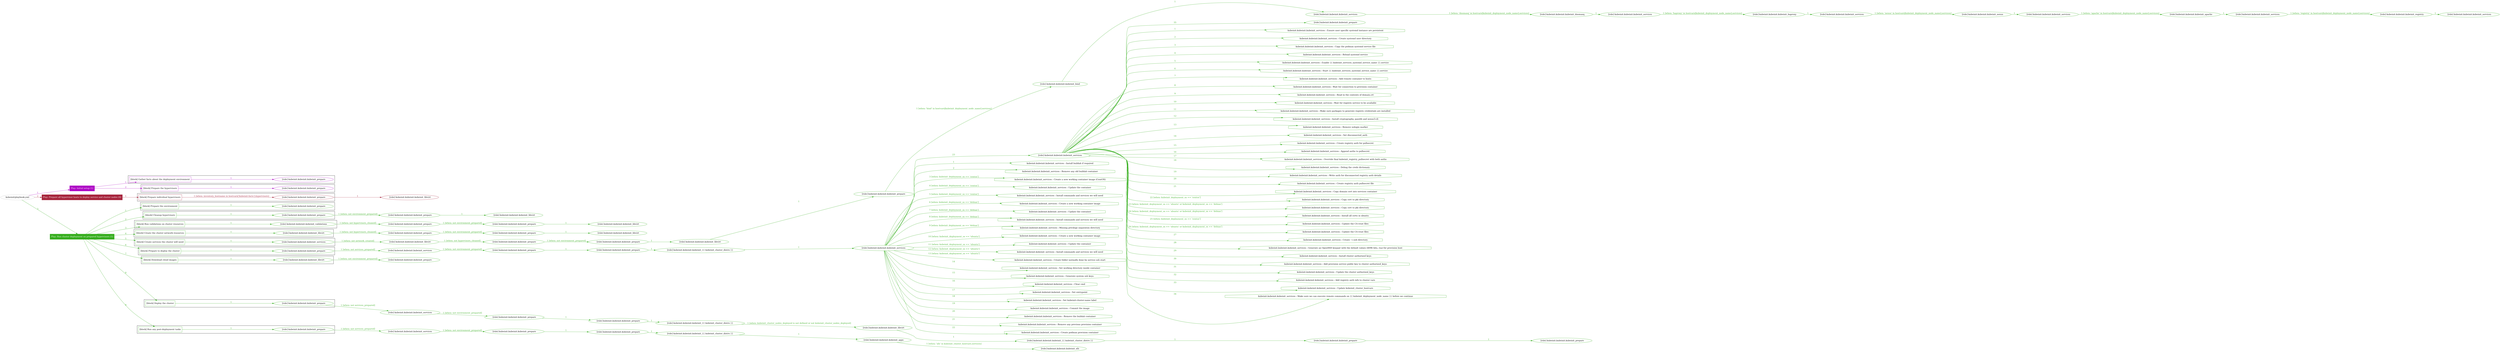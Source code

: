 digraph {
	graph [concentrate=true ordering=in rankdir=LR ratio=fill]
	edge [esep=5 sep=10]
	"kubeinit/playbook.yml" [id=root_node style=dotted]
	play_d87befaf [label="Play: Initial setup (1)" color="#ae07c5" fontcolor="#ffffff" id=play_d87befaf shape=box style=filled tooltip=localhost]
	"kubeinit/playbook.yml" -> play_d87befaf [label="1 " color="#ae07c5" fontcolor="#ae07c5" id=edge_2ad572b4 labeltooltip="1 " tooltip="1 "]
	subgraph "kubeinit.kubeinit.kubeinit_prepare" {
		role_903d5d5d [label="[role] kubeinit.kubeinit.kubeinit_prepare" color="#ae07c5" id=role_903d5d5d tooltip="kubeinit.kubeinit.kubeinit_prepare"]
	}
	subgraph "kubeinit.kubeinit.kubeinit_prepare" {
		role_eb3db3c2 [label="[role] kubeinit.kubeinit.kubeinit_prepare" color="#ae07c5" id=role_eb3db3c2 tooltip="kubeinit.kubeinit.kubeinit_prepare"]
	}
	subgraph "Play: Initial setup (1)" {
		play_d87befaf -> block_a554dac4 [label=1 color="#ae07c5" fontcolor="#ae07c5" id=edge_7dd3edc3 labeltooltip=1 tooltip=1]
		subgraph cluster_block_a554dac4 {
			block_a554dac4 [label="[block] Gather facts about the deployment environment" color="#ae07c5" id=block_a554dac4 labeltooltip="Gather facts about the deployment environment" shape=box tooltip="Gather facts about the deployment environment"]
			block_a554dac4 -> role_903d5d5d [label="1 " color="#ae07c5" fontcolor="#ae07c5" id=edge_d4dbf268 labeltooltip="1 " tooltip="1 "]
		}
		play_d87befaf -> block_2dc3c0b7 [label=2 color="#ae07c5" fontcolor="#ae07c5" id=edge_b45690c7 labeltooltip=2 tooltip=2]
		subgraph cluster_block_2dc3c0b7 {
			block_2dc3c0b7 [label="[block] Prepare the hypervisors" color="#ae07c5" id=block_2dc3c0b7 labeltooltip="Prepare the hypervisors" shape=box tooltip="Prepare the hypervisors"]
			block_2dc3c0b7 -> role_eb3db3c2 [label="1 " color="#ae07c5" fontcolor="#ae07c5" id=edge_76a80a66 labeltooltip="1 " tooltip="1 "]
		}
	}
	play_fe7a3abc [label="Play: Prepare all hypervisor hosts to deploy service and cluster nodes (0)" color="#a7253d" fontcolor="#ffffff" id=play_fe7a3abc shape=box style=filled tooltip="Play: Prepare all hypervisor hosts to deploy service and cluster nodes (0)"]
	"kubeinit/playbook.yml" -> play_fe7a3abc [label="2 " color="#a7253d" fontcolor="#a7253d" id=edge_60b6cd2a labeltooltip="2 " tooltip="2 "]
	subgraph "kubeinit.kubeinit.kubeinit_libvirt" {
		role_4f3b63b6 [label="[role] kubeinit.kubeinit.kubeinit_libvirt" color="#a7253d" id=role_4f3b63b6 tooltip="kubeinit.kubeinit.kubeinit_libvirt"]
	}
	subgraph "kubeinit.kubeinit.kubeinit_prepare" {
		role_0c66527c [label="[role] kubeinit.kubeinit.kubeinit_prepare" color="#a7253d" id=role_0c66527c tooltip="kubeinit.kubeinit.kubeinit_prepare"]
		role_0c66527c -> role_4f3b63b6 [label="1 " color="#a7253d" fontcolor="#a7253d" id=edge_2c7074b2 labeltooltip="1 " tooltip="1 "]
	}
	subgraph "Play: Prepare all hypervisor hosts to deploy service and cluster nodes (0)" {
		play_fe7a3abc -> block_9b5cd225 [label=1 color="#a7253d" fontcolor="#a7253d" id=edge_902f9982 labeltooltip=1 tooltip=1]
		subgraph cluster_block_9b5cd225 {
			block_9b5cd225 [label="[block] Prepare individual hypervisors" color="#a7253d" id=block_9b5cd225 labeltooltip="Prepare individual hypervisors" shape=box tooltip="Prepare individual hypervisors"]
			block_9b5cd225 -> role_0c66527c [label="1 [when: inventory_hostname in hostvars['kubeinit-facts'].hypervisors]" color="#a7253d" fontcolor="#a7253d" id=edge_d5cc8378 labeltooltip="1 [when: inventory_hostname in hostvars['kubeinit-facts'].hypervisors]" tooltip="1 [when: inventory_hostname in hostvars['kubeinit-facts'].hypervisors]"]
		}
	}
	play_c27ec700 [label="Play: Run cluster deployment on prepared hypervisors (1)" color="#36ae1e" fontcolor="#ffffff" id=play_c27ec700 shape=box style=filled tooltip=localhost]
	"kubeinit/playbook.yml" -> play_c27ec700 [label="3 " color="#36ae1e" fontcolor="#36ae1e" id=edge_46033115 labeltooltip="3 " tooltip="3 "]
	subgraph "kubeinit.kubeinit.kubeinit_prepare" {
		role_83ff94f0 [label="[role] kubeinit.kubeinit.kubeinit_prepare" color="#36ae1e" id=role_83ff94f0 tooltip="kubeinit.kubeinit.kubeinit_prepare"]
	}
	subgraph "kubeinit.kubeinit.kubeinit_libvirt" {
		role_f0d56356 [label="[role] kubeinit.kubeinit.kubeinit_libvirt" color="#36ae1e" id=role_f0d56356 tooltip="kubeinit.kubeinit.kubeinit_libvirt"]
	}
	subgraph "kubeinit.kubeinit.kubeinit_prepare" {
		role_849713f8 [label="[role] kubeinit.kubeinit.kubeinit_prepare" color="#36ae1e" id=role_849713f8 tooltip="kubeinit.kubeinit.kubeinit_prepare"]
		role_849713f8 -> role_f0d56356 [label="1 " color="#36ae1e" fontcolor="#36ae1e" id=edge_bc5512e0 labeltooltip="1 " tooltip="1 "]
	}
	subgraph "kubeinit.kubeinit.kubeinit_prepare" {
		role_305e1f54 [label="[role] kubeinit.kubeinit.kubeinit_prepare" color="#36ae1e" id=role_305e1f54 tooltip="kubeinit.kubeinit.kubeinit_prepare"]
		role_305e1f54 -> role_849713f8 [label="1 [when: not environment_prepared]" color="#36ae1e" fontcolor="#36ae1e" id=edge_438536d9 labeltooltip="1 [when: not environment_prepared]" tooltip="1 [when: not environment_prepared]"]
	}
	subgraph "kubeinit.kubeinit.kubeinit_libvirt" {
		role_a9a1f24d [label="[role] kubeinit.kubeinit.kubeinit_libvirt" color="#36ae1e" id=role_a9a1f24d tooltip="kubeinit.kubeinit.kubeinit_libvirt"]
	}
	subgraph "kubeinit.kubeinit.kubeinit_prepare" {
		role_924ec3f4 [label="[role] kubeinit.kubeinit.kubeinit_prepare" color="#36ae1e" id=role_924ec3f4 tooltip="kubeinit.kubeinit.kubeinit_prepare"]
		role_924ec3f4 -> role_a9a1f24d [label="1 " color="#36ae1e" fontcolor="#36ae1e" id=edge_877e5a49 labeltooltip="1 " tooltip="1 "]
	}
	subgraph "kubeinit.kubeinit.kubeinit_prepare" {
		role_93efbf20 [label="[role] kubeinit.kubeinit.kubeinit_prepare" color="#36ae1e" id=role_93efbf20 tooltip="kubeinit.kubeinit.kubeinit_prepare"]
		role_93efbf20 -> role_924ec3f4 [label="1 [when: not environment_prepared]" color="#36ae1e" fontcolor="#36ae1e" id=edge_c886533b labeltooltip="1 [when: not environment_prepared]" tooltip="1 [when: not environment_prepared]"]
	}
	subgraph "kubeinit.kubeinit.kubeinit_validations" {
		role_c7b21fa3 [label="[role] kubeinit.kubeinit.kubeinit_validations" color="#36ae1e" id=role_c7b21fa3 tooltip="kubeinit.kubeinit.kubeinit_validations"]
		role_c7b21fa3 -> role_93efbf20 [label="1 [when: not hypervisors_cleaned]" color="#36ae1e" fontcolor="#36ae1e" id=edge_7109549e labeltooltip="1 [when: not hypervisors_cleaned]" tooltip="1 [when: not hypervisors_cleaned]"]
	}
	subgraph "kubeinit.kubeinit.kubeinit_libvirt" {
		role_5f0a6a68 [label="[role] kubeinit.kubeinit.kubeinit_libvirt" color="#36ae1e" id=role_5f0a6a68 tooltip="kubeinit.kubeinit.kubeinit_libvirt"]
	}
	subgraph "kubeinit.kubeinit.kubeinit_prepare" {
		role_5c9eaf9e [label="[role] kubeinit.kubeinit.kubeinit_prepare" color="#36ae1e" id=role_5c9eaf9e tooltip="kubeinit.kubeinit.kubeinit_prepare"]
		role_5c9eaf9e -> role_5f0a6a68 [label="1 " color="#36ae1e" fontcolor="#36ae1e" id=edge_f83bff41 labeltooltip="1 " tooltip="1 "]
	}
	subgraph "kubeinit.kubeinit.kubeinit_prepare" {
		role_208fec4e [label="[role] kubeinit.kubeinit.kubeinit_prepare" color="#36ae1e" id=role_208fec4e tooltip="kubeinit.kubeinit.kubeinit_prepare"]
		role_208fec4e -> role_5c9eaf9e [label="1 [when: not environment_prepared]" color="#36ae1e" fontcolor="#36ae1e" id=edge_612e931e labeltooltip="1 [when: not environment_prepared]" tooltip="1 [when: not environment_prepared]"]
	}
	subgraph "kubeinit.kubeinit.kubeinit_libvirt" {
		role_e8576286 [label="[role] kubeinit.kubeinit.kubeinit_libvirt" color="#36ae1e" id=role_e8576286 tooltip="kubeinit.kubeinit.kubeinit_libvirt"]
		role_e8576286 -> role_208fec4e [label="1 [when: not hypervisors_cleaned]" color="#36ae1e" fontcolor="#36ae1e" id=edge_f22decd7 labeltooltip="1 [when: not hypervisors_cleaned]" tooltip="1 [when: not hypervisors_cleaned]"]
	}
	subgraph "kubeinit.kubeinit.kubeinit_services" {
		role_e6d94cfd [label="[role] kubeinit.kubeinit.kubeinit_services" color="#36ae1e" id=role_e6d94cfd tooltip="kubeinit.kubeinit.kubeinit_services"]
	}
	subgraph "kubeinit.kubeinit.kubeinit_registry" {
		role_ce895fb6 [label="[role] kubeinit.kubeinit.kubeinit_registry" color="#36ae1e" id=role_ce895fb6 tooltip="kubeinit.kubeinit.kubeinit_registry"]
		role_ce895fb6 -> role_e6d94cfd [label="1 " color="#36ae1e" fontcolor="#36ae1e" id=edge_01621fc0 labeltooltip="1 " tooltip="1 "]
	}
	subgraph "kubeinit.kubeinit.kubeinit_services" {
		role_cd10d4b7 [label="[role] kubeinit.kubeinit.kubeinit_services" color="#36ae1e" id=role_cd10d4b7 tooltip="kubeinit.kubeinit.kubeinit_services"]
		role_cd10d4b7 -> role_ce895fb6 [label="1 [when: 'registry' in hostvars[kubeinit_deployment_node_name].services]" color="#36ae1e" fontcolor="#36ae1e" id=edge_08342b68 labeltooltip="1 [when: 'registry' in hostvars[kubeinit_deployment_node_name].services]" tooltip="1 [when: 'registry' in hostvars[kubeinit_deployment_node_name].services]"]
	}
	subgraph "kubeinit.kubeinit.kubeinit_apache" {
		role_a5c8c653 [label="[role] kubeinit.kubeinit.kubeinit_apache" color="#36ae1e" id=role_a5c8c653 tooltip="kubeinit.kubeinit.kubeinit_apache"]
		role_a5c8c653 -> role_cd10d4b7 [label="1 " color="#36ae1e" fontcolor="#36ae1e" id=edge_2f0b1ad5 labeltooltip="1 " tooltip="1 "]
	}
	subgraph "kubeinit.kubeinit.kubeinit_services" {
		role_f26d48a9 [label="[role] kubeinit.kubeinit.kubeinit_services" color="#36ae1e" id=role_f26d48a9 tooltip="kubeinit.kubeinit.kubeinit_services"]
		role_f26d48a9 -> role_a5c8c653 [label="1 [when: 'apache' in hostvars[kubeinit_deployment_node_name].services]" color="#36ae1e" fontcolor="#36ae1e" id=edge_9ea9f001 labeltooltip="1 [when: 'apache' in hostvars[kubeinit_deployment_node_name].services]" tooltip="1 [when: 'apache' in hostvars[kubeinit_deployment_node_name].services]"]
	}
	subgraph "kubeinit.kubeinit.kubeinit_nexus" {
		role_7bcb74bf [label="[role] kubeinit.kubeinit.kubeinit_nexus" color="#36ae1e" id=role_7bcb74bf tooltip="kubeinit.kubeinit.kubeinit_nexus"]
		role_7bcb74bf -> role_f26d48a9 [label="1 " color="#36ae1e" fontcolor="#36ae1e" id=edge_7b8d5a1b labeltooltip="1 " tooltip="1 "]
	}
	subgraph "kubeinit.kubeinit.kubeinit_services" {
		role_7a9c7a25 [label="[role] kubeinit.kubeinit.kubeinit_services" color="#36ae1e" id=role_7a9c7a25 tooltip="kubeinit.kubeinit.kubeinit_services"]
		role_7a9c7a25 -> role_7bcb74bf [label="1 [when: 'nexus' in hostvars[kubeinit_deployment_node_name].services]" color="#36ae1e" fontcolor="#36ae1e" id=edge_d8426ecc labeltooltip="1 [when: 'nexus' in hostvars[kubeinit_deployment_node_name].services]" tooltip="1 [when: 'nexus' in hostvars[kubeinit_deployment_node_name].services]"]
	}
	subgraph "kubeinit.kubeinit.kubeinit_haproxy" {
		role_3886f44c [label="[role] kubeinit.kubeinit.kubeinit_haproxy" color="#36ae1e" id=role_3886f44c tooltip="kubeinit.kubeinit.kubeinit_haproxy"]
		role_3886f44c -> role_7a9c7a25 [label="1 " color="#36ae1e" fontcolor="#36ae1e" id=edge_bf117cf0 labeltooltip="1 " tooltip="1 "]
	}
	subgraph "kubeinit.kubeinit.kubeinit_services" {
		role_50941acd [label="[role] kubeinit.kubeinit.kubeinit_services" color="#36ae1e" id=role_50941acd tooltip="kubeinit.kubeinit.kubeinit_services"]
		role_50941acd -> role_3886f44c [label="1 [when: 'haproxy' in hostvars[kubeinit_deployment_node_name].services]" color="#36ae1e" fontcolor="#36ae1e" id=edge_68763a7c labeltooltip="1 [when: 'haproxy' in hostvars[kubeinit_deployment_node_name].services]" tooltip="1 [when: 'haproxy' in hostvars[kubeinit_deployment_node_name].services]"]
	}
	subgraph "kubeinit.kubeinit.kubeinit_dnsmasq" {
		role_a67f2ef0 [label="[role] kubeinit.kubeinit.kubeinit_dnsmasq" color="#36ae1e" id=role_a67f2ef0 tooltip="kubeinit.kubeinit.kubeinit_dnsmasq"]
		role_a67f2ef0 -> role_50941acd [label="1 " color="#36ae1e" fontcolor="#36ae1e" id=edge_762d23e2 labeltooltip="1 " tooltip="1 "]
	}
	subgraph "kubeinit.kubeinit.kubeinit_services" {
		role_a5bc66ff [label="[role] kubeinit.kubeinit.kubeinit_services" color="#36ae1e" id=role_a5bc66ff tooltip="kubeinit.kubeinit.kubeinit_services"]
		role_a5bc66ff -> role_a67f2ef0 [label="1 [when: 'dnsmasq' in hostvars[kubeinit_deployment_node_name].services]" color="#36ae1e" fontcolor="#36ae1e" id=edge_9309e2aa labeltooltip="1 [when: 'dnsmasq' in hostvars[kubeinit_deployment_node_name].services]" tooltip="1 [when: 'dnsmasq' in hostvars[kubeinit_deployment_node_name].services]"]
	}
	subgraph "kubeinit.kubeinit.kubeinit_bind" {
		role_32852f94 [label="[role] kubeinit.kubeinit.kubeinit_bind" color="#36ae1e" id=role_32852f94 tooltip="kubeinit.kubeinit.kubeinit_bind"]
		role_32852f94 -> role_a5bc66ff [label="1 " color="#36ae1e" fontcolor="#36ae1e" id=edge_e235938b labeltooltip="1 " tooltip="1 "]
	}
	subgraph "kubeinit.kubeinit.kubeinit_prepare" {
		role_127b643d [label="[role] kubeinit.kubeinit.kubeinit_prepare" color="#36ae1e" id=role_127b643d tooltip="kubeinit.kubeinit.kubeinit_prepare"]
		role_127b643d -> role_32852f94 [label="1 [when: 'bind' in hostvars[kubeinit_deployment_node_name].services]" color="#36ae1e" fontcolor="#36ae1e" id=edge_6bd3b0b0 labeltooltip="1 [when: 'bind' in hostvars[kubeinit_deployment_node_name].services]" tooltip="1 [when: 'bind' in hostvars[kubeinit_deployment_node_name].services]"]
	}
	subgraph "kubeinit.kubeinit.kubeinit_libvirt" {
		role_9316dd7f [label="[role] kubeinit.kubeinit.kubeinit_libvirt" color="#36ae1e" id=role_9316dd7f tooltip="kubeinit.kubeinit.kubeinit_libvirt"]
		role_9316dd7f -> role_127b643d [label="1 " color="#36ae1e" fontcolor="#36ae1e" id=edge_32ca9de1 labeltooltip="1 " tooltip="1 "]
	}
	subgraph "kubeinit.kubeinit.kubeinit_prepare" {
		role_29c2f899 [label="[role] kubeinit.kubeinit.kubeinit_prepare" color="#36ae1e" id=role_29c2f899 tooltip="kubeinit.kubeinit.kubeinit_prepare"]
		role_29c2f899 -> role_9316dd7f [label="1 " color="#36ae1e" fontcolor="#36ae1e" id=edge_6633878d labeltooltip="1 " tooltip="1 "]
	}
	subgraph "kubeinit.kubeinit.kubeinit_prepare" {
		role_f14c5f8b [label="[role] kubeinit.kubeinit.kubeinit_prepare" color="#36ae1e" id=role_f14c5f8b tooltip="kubeinit.kubeinit.kubeinit_prepare"]
		role_f14c5f8b -> role_29c2f899 [label="1 [when: not environment_prepared]" color="#36ae1e" fontcolor="#36ae1e" id=edge_4e80d31e labeltooltip="1 [when: not environment_prepared]" tooltip="1 [when: not environment_prepared]"]
	}
	subgraph "kubeinit.kubeinit.kubeinit_libvirt" {
		role_1c78f566 [label="[role] kubeinit.kubeinit.kubeinit_libvirt" color="#36ae1e" id=role_1c78f566 tooltip="kubeinit.kubeinit.kubeinit_libvirt"]
		role_1c78f566 -> role_f14c5f8b [label="1 [when: not hypervisors_cleaned]" color="#36ae1e" fontcolor="#36ae1e" id=edge_2d918882 labeltooltip="1 [when: not hypervisors_cleaned]" tooltip="1 [when: not hypervisors_cleaned]"]
	}
	subgraph "kubeinit.kubeinit.kubeinit_services" {
		role_289deab7 [label="[role] kubeinit.kubeinit.kubeinit_services" color="#36ae1e" id=role_289deab7 tooltip="kubeinit.kubeinit.kubeinit_services"]
		role_289deab7 -> role_1c78f566 [label="1 [when: not network_created]" color="#36ae1e" fontcolor="#36ae1e" id=edge_097032fb labeltooltip="1 [when: not network_created]" tooltip="1 [when: not network_created]"]
	}
	subgraph "kubeinit.kubeinit.kubeinit_prepare" {
		role_954d304e [label="[role] kubeinit.kubeinit.kubeinit_prepare" color="#36ae1e" id=role_954d304e tooltip="kubeinit.kubeinit.kubeinit_prepare"]
	}
	subgraph "kubeinit.kubeinit.kubeinit_services" {
		role_66c471c3 [label="[role] kubeinit.kubeinit.kubeinit_services" color="#36ae1e" id=role_66c471c3 tooltip="kubeinit.kubeinit.kubeinit_services"]
		task_2f4ac967 [label="kubeinit.kubeinit.kubeinit_services : Ensure user specific systemd instance are persistent" color="#36ae1e" id=task_2f4ac967 shape=octagon tooltip="kubeinit.kubeinit.kubeinit_services : Ensure user specific systemd instance are persistent"]
		role_66c471c3 -> task_2f4ac967 [label="1 " color="#36ae1e" fontcolor="#36ae1e" id=edge_6bbde3bb labeltooltip="1 " tooltip="1 "]
		task_cfbf5e51 [label="kubeinit.kubeinit.kubeinit_services : Create systemd user directory" color="#36ae1e" id=task_cfbf5e51 shape=octagon tooltip="kubeinit.kubeinit.kubeinit_services : Create systemd user directory"]
		role_66c471c3 -> task_cfbf5e51 [label="2 " color="#36ae1e" fontcolor="#36ae1e" id=edge_338573ed labeltooltip="2 " tooltip="2 "]
		task_79a42995 [label="kubeinit.kubeinit.kubeinit_services : Copy the podman systemd service file" color="#36ae1e" id=task_79a42995 shape=octagon tooltip="kubeinit.kubeinit.kubeinit_services : Copy the podman systemd service file"]
		role_66c471c3 -> task_79a42995 [label="3 " color="#36ae1e" fontcolor="#36ae1e" id=edge_93a1c390 labeltooltip="3 " tooltip="3 "]
		task_921014a0 [label="kubeinit.kubeinit.kubeinit_services : Reload systemd service" color="#36ae1e" id=task_921014a0 shape=octagon tooltip="kubeinit.kubeinit.kubeinit_services : Reload systemd service"]
		role_66c471c3 -> task_921014a0 [label="4 " color="#36ae1e" fontcolor="#36ae1e" id=edge_db9fcf91 labeltooltip="4 " tooltip="4 "]
		task_4338b79f [label="kubeinit.kubeinit.kubeinit_services : Enable {{ kubeinit_services_systemd_service_name }}.service" color="#36ae1e" id=task_4338b79f shape=octagon tooltip="kubeinit.kubeinit.kubeinit_services : Enable {{ kubeinit_services_systemd_service_name }}.service"]
		role_66c471c3 -> task_4338b79f [label="5 " color="#36ae1e" fontcolor="#36ae1e" id=edge_db990552 labeltooltip="5 " tooltip="5 "]
		task_c9d9afde [label="kubeinit.kubeinit.kubeinit_services : Start {{ kubeinit_services_systemd_service_name }}.service" color="#36ae1e" id=task_c9d9afde shape=octagon tooltip="kubeinit.kubeinit.kubeinit_services : Start {{ kubeinit_services_systemd_service_name }}.service"]
		role_66c471c3 -> task_c9d9afde [label="6 " color="#36ae1e" fontcolor="#36ae1e" id=edge_50015cb0 labeltooltip="6 " tooltip="6 "]
		task_0657cd8c [label="kubeinit.kubeinit.kubeinit_services : Add remote container to hosts" color="#36ae1e" id=task_0657cd8c shape=octagon tooltip="kubeinit.kubeinit.kubeinit_services : Add remote container to hosts"]
		role_66c471c3 -> task_0657cd8c [label="7 " color="#36ae1e" fontcolor="#36ae1e" id=edge_f8ecbc8b labeltooltip="7 " tooltip="7 "]
		task_8bfd0955 [label="kubeinit.kubeinit.kubeinit_services : Wait for connection to provision container" color="#36ae1e" id=task_8bfd0955 shape=octagon tooltip="kubeinit.kubeinit.kubeinit_services : Wait for connection to provision container"]
		role_66c471c3 -> task_8bfd0955 [label="8 " color="#36ae1e" fontcolor="#36ae1e" id=edge_d96ea575 labeltooltip="8 " tooltip="8 "]
		task_5817fec5 [label="kubeinit.kubeinit.kubeinit_services : Read in the contents of domain.crt" color="#36ae1e" id=task_5817fec5 shape=octagon tooltip="kubeinit.kubeinit.kubeinit_services : Read in the contents of domain.crt"]
		role_66c471c3 -> task_5817fec5 [label="9 " color="#36ae1e" fontcolor="#36ae1e" id=edge_c441933c labeltooltip="9 " tooltip="9 "]
		task_7941d3b0 [label="kubeinit.kubeinit.kubeinit_services : Wait for registry service to be available" color="#36ae1e" id=task_7941d3b0 shape=octagon tooltip="kubeinit.kubeinit.kubeinit_services : Wait for registry service to be available"]
		role_66c471c3 -> task_7941d3b0 [label="10 " color="#36ae1e" fontcolor="#36ae1e" id=edge_067bab66 labeltooltip="10 " tooltip="10 "]
		task_805dcab2 [label="kubeinit.kubeinit.kubeinit_services : Make sure packages to generate registry credentials are installed" color="#36ae1e" id=task_805dcab2 shape=octagon tooltip="kubeinit.kubeinit.kubeinit_services : Make sure packages to generate registry credentials are installed"]
		role_66c471c3 -> task_805dcab2 [label="11 " color="#36ae1e" fontcolor="#36ae1e" id=edge_273d0536 labeltooltip="11 " tooltip="11 "]
		task_a78fecef [label="kubeinit.kubeinit.kubeinit_services : Install cryptography, passlib and nexus3-cli" color="#36ae1e" id=task_a78fecef shape=octagon tooltip="kubeinit.kubeinit.kubeinit_services : Install cryptography, passlib and nexus3-cli"]
		role_66c471c3 -> task_a78fecef [label="12 " color="#36ae1e" fontcolor="#36ae1e" id=edge_4b8102d9 labeltooltip="12 " tooltip="12 "]
		task_6949a7f7 [label="kubeinit.kubeinit.kubeinit_services : Remove nologin marker" color="#36ae1e" id=task_6949a7f7 shape=octagon tooltip="kubeinit.kubeinit.kubeinit_services : Remove nologin marker"]
		role_66c471c3 -> task_6949a7f7 [label="13 " color="#36ae1e" fontcolor="#36ae1e" id=edge_d57a9737 labeltooltip="13 " tooltip="13 "]
		task_b67bed62 [label="kubeinit.kubeinit.kubeinit_services : Set disconnected_auth" color="#36ae1e" id=task_b67bed62 shape=octagon tooltip="kubeinit.kubeinit.kubeinit_services : Set disconnected_auth"]
		role_66c471c3 -> task_b67bed62 [label="14 " color="#36ae1e" fontcolor="#36ae1e" id=edge_483ce7bd labeltooltip="14 " tooltip="14 "]
		task_5341143d [label="kubeinit.kubeinit.kubeinit_services : Create registry auth for pullsecret" color="#36ae1e" id=task_5341143d shape=octagon tooltip="kubeinit.kubeinit.kubeinit_services : Create registry auth for pullsecret"]
		role_66c471c3 -> task_5341143d [label="15 " color="#36ae1e" fontcolor="#36ae1e" id=edge_abbcc3eb labeltooltip="15 " tooltip="15 "]
		task_7868fd8f [label="kubeinit.kubeinit.kubeinit_services : Append auths to pullsecret" color="#36ae1e" id=task_7868fd8f shape=octagon tooltip="kubeinit.kubeinit.kubeinit_services : Append auths to pullsecret"]
		role_66c471c3 -> task_7868fd8f [label="16 " color="#36ae1e" fontcolor="#36ae1e" id=edge_0a26d3fa labeltooltip="16 " tooltip="16 "]
		task_7f151886 [label="kubeinit.kubeinit.kubeinit_services : Override final kubeinit_registry_pullsecret with both auths" color="#36ae1e" id=task_7f151886 shape=octagon tooltip="kubeinit.kubeinit.kubeinit_services : Override final kubeinit_registry_pullsecret with both auths"]
		role_66c471c3 -> task_7f151886 [label="17 " color="#36ae1e" fontcolor="#36ae1e" id=edge_490d92dc labeltooltip="17 " tooltip="17 "]
		task_d308fec7 [label="kubeinit.kubeinit.kubeinit_services : Debug the creds dictionary" color="#36ae1e" id=task_d308fec7 shape=octagon tooltip="kubeinit.kubeinit.kubeinit_services : Debug the creds dictionary"]
		role_66c471c3 -> task_d308fec7 [label="18 " color="#36ae1e" fontcolor="#36ae1e" id=edge_f03e3e8b labeltooltip="18 " tooltip="18 "]
		task_c8bdb222 [label="kubeinit.kubeinit.kubeinit_services : Write auth for disconnected registry auth details" color="#36ae1e" id=task_c8bdb222 shape=octagon tooltip="kubeinit.kubeinit.kubeinit_services : Write auth for disconnected registry auth details"]
		role_66c471c3 -> task_c8bdb222 [label="19 " color="#36ae1e" fontcolor="#36ae1e" id=edge_35d5f01a labeltooltip="19 " tooltip="19 "]
		task_acbf8de2 [label="kubeinit.kubeinit.kubeinit_services : Create registry auth pullsecret file" color="#36ae1e" id=task_acbf8de2 shape=octagon tooltip="kubeinit.kubeinit.kubeinit_services : Create registry auth pullsecret file"]
		role_66c471c3 -> task_acbf8de2 [label="20 " color="#36ae1e" fontcolor="#36ae1e" id=edge_7479660a labeltooltip="20 " tooltip="20 "]
		task_a3cc0d77 [label="kubeinit.kubeinit.kubeinit_services : Copy domain cert into services container" color="#36ae1e" id=task_a3cc0d77 shape=octagon tooltip="kubeinit.kubeinit.kubeinit_services : Copy domain cert into services container"]
		role_66c471c3 -> task_a3cc0d77 [label="21 " color="#36ae1e" fontcolor="#36ae1e" id=edge_7cd7127f labeltooltip="21 " tooltip="21 "]
		task_160e6765 [label="kubeinit.kubeinit.kubeinit_services : Copy cert to pki directory" color="#36ae1e" id=task_160e6765 shape=octagon tooltip="kubeinit.kubeinit.kubeinit_services : Copy cert to pki directory"]
		role_66c471c3 -> task_160e6765 [label="22 [when: kubeinit_deployment_os == 'centos']" color="#36ae1e" fontcolor="#36ae1e" id=edge_d611bfce labeltooltip="22 [when: kubeinit_deployment_os == 'centos']" tooltip="22 [when: kubeinit_deployment_os == 'centos']"]
		task_a3939d14 [label="kubeinit.kubeinit.kubeinit_services : Copy cert to pki directory" color="#36ae1e" id=task_a3939d14 shape=octagon tooltip="kubeinit.kubeinit.kubeinit_services : Copy cert to pki directory"]
		role_66c471c3 -> task_a3939d14 [label="23 [when: kubeinit_deployment_os == 'ubuntu' or kubeinit_deployment_os == 'debian']" color="#36ae1e" fontcolor="#36ae1e" id=edge_e1b30554 labeltooltip="23 [when: kubeinit_deployment_os == 'ubuntu' or kubeinit_deployment_os == 'debian']" tooltip="23 [when: kubeinit_deployment_os == 'ubuntu' or kubeinit_deployment_os == 'debian']"]
		task_ad8eca75 [label="kubeinit.kubeinit.kubeinit_services : Install all certs in ubuntu" color="#36ae1e" id=task_ad8eca75 shape=octagon tooltip="kubeinit.kubeinit.kubeinit_services : Install all certs in ubuntu"]
		role_66c471c3 -> task_ad8eca75 [label="24 [when: kubeinit_deployment_os == 'ubuntu' or kubeinit_deployment_os == 'debian']" color="#36ae1e" fontcolor="#36ae1e" id=edge_afe79ea9 labeltooltip="24 [when: kubeinit_deployment_os == 'ubuntu' or kubeinit_deployment_os == 'debian']" tooltip="24 [when: kubeinit_deployment_os == 'ubuntu' or kubeinit_deployment_os == 'debian']"]
		task_ecbba50c [label="kubeinit.kubeinit.kubeinit_services : Update the CA trust files" color="#36ae1e" id=task_ecbba50c shape=octagon tooltip="kubeinit.kubeinit.kubeinit_services : Update the CA trust files"]
		role_66c471c3 -> task_ecbba50c [label="25 [when: kubeinit_deployment_os == 'centos']" color="#36ae1e" fontcolor="#36ae1e" id=edge_e1773054 labeltooltip="25 [when: kubeinit_deployment_os == 'centos']" tooltip="25 [when: kubeinit_deployment_os == 'centos']"]
		task_67c65403 [label="kubeinit.kubeinit.kubeinit_services : Update the CA trust files" color="#36ae1e" id=task_67c65403 shape=octagon tooltip="kubeinit.kubeinit.kubeinit_services : Update the CA trust files"]
		role_66c471c3 -> task_67c65403 [label="26 [when: kubeinit_deployment_os == 'ubuntu' or kubeinit_deployment_os == 'debian']" color="#36ae1e" fontcolor="#36ae1e" id=edge_2522e6d2 labeltooltip="26 [when: kubeinit_deployment_os == 'ubuntu' or kubeinit_deployment_os == 'debian']" tooltip="26 [when: kubeinit_deployment_os == 'ubuntu' or kubeinit_deployment_os == 'debian']"]
		task_7ed7d2b8 [label="kubeinit.kubeinit.kubeinit_services : Create ~/.ssh directory" color="#36ae1e" id=task_7ed7d2b8 shape=octagon tooltip="kubeinit.kubeinit.kubeinit_services : Create ~/.ssh directory"]
		role_66c471c3 -> task_7ed7d2b8 [label="27 " color="#36ae1e" fontcolor="#36ae1e" id=edge_2eba8a20 labeltooltip="27 " tooltip="27 "]
		task_ac7e93a3 [label="kubeinit.kubeinit.kubeinit_services : Generate an OpenSSH keypair with the default values (4096 bits, rsa) for provision host" color="#36ae1e" id=task_ac7e93a3 shape=octagon tooltip="kubeinit.kubeinit.kubeinit_services : Generate an OpenSSH keypair with the default values (4096 bits, rsa) for provision host"]
		role_66c471c3 -> task_ac7e93a3 [label="28 " color="#36ae1e" fontcolor="#36ae1e" id=edge_21f9cf57 labeltooltip="28 " tooltip="28 "]
		task_13cd8fb8 [label="kubeinit.kubeinit.kubeinit_services : Install cluster authorized keys" color="#36ae1e" id=task_13cd8fb8 shape=octagon tooltip="kubeinit.kubeinit.kubeinit_services : Install cluster authorized keys"]
		role_66c471c3 -> task_13cd8fb8 [label="29 " color="#36ae1e" fontcolor="#36ae1e" id=edge_0d76c214 labeltooltip="29 " tooltip="29 "]
		task_4bc22121 [label="kubeinit.kubeinit.kubeinit_services : Add provision service public key to cluster authorized_keys" color="#36ae1e" id=task_4bc22121 shape=octagon tooltip="kubeinit.kubeinit.kubeinit_services : Add provision service public key to cluster authorized_keys"]
		role_66c471c3 -> task_4bc22121 [label="30 " color="#36ae1e" fontcolor="#36ae1e" id=edge_e421c2f6 labeltooltip="30 " tooltip="30 "]
		task_c93cc3ee [label="kubeinit.kubeinit.kubeinit_services : Update the cluster authorized_keys" color="#36ae1e" id=task_c93cc3ee shape=octagon tooltip="kubeinit.kubeinit.kubeinit_services : Update the cluster authorized_keys"]
		role_66c471c3 -> task_c93cc3ee [label="31 " color="#36ae1e" fontcolor="#36ae1e" id=edge_0bd24361 labeltooltip="31 " tooltip="31 "]
		task_00be4074 [label="kubeinit.kubeinit.kubeinit_services : Add registry auth info to cluster vars" color="#36ae1e" id=task_00be4074 shape=octagon tooltip="kubeinit.kubeinit.kubeinit_services : Add registry auth info to cluster vars"]
		role_66c471c3 -> task_00be4074 [label="32 " color="#36ae1e" fontcolor="#36ae1e" id=edge_0741895c labeltooltip="32 " tooltip="32 "]
		task_90dfcd44 [label="kubeinit.kubeinit.kubeinit_services : Update kubeinit_cluster_hostvars" color="#36ae1e" id=task_90dfcd44 shape=octagon tooltip="kubeinit.kubeinit.kubeinit_services : Update kubeinit_cluster_hostvars"]
		role_66c471c3 -> task_90dfcd44 [label="33 " color="#36ae1e" fontcolor="#36ae1e" id=edge_ec906bf1 labeltooltip="33 " tooltip="33 "]
		task_c9c47d15 [label="kubeinit.kubeinit.kubeinit_services : Make sure we can execute remote commands on {{ kubeinit_deployment_node_name }} before we continue" color="#36ae1e" id=task_c9c47d15 shape=octagon tooltip="kubeinit.kubeinit.kubeinit_services : Make sure we can execute remote commands on {{ kubeinit_deployment_node_name }} before we continue"]
		role_66c471c3 -> task_c9c47d15 [label="34 " color="#36ae1e" fontcolor="#36ae1e" id=edge_4803204d labeltooltip="34 " tooltip="34 "]
		role_66c471c3 -> role_954d304e [label="35 " color="#36ae1e" fontcolor="#36ae1e" id=edge_f5fde077 labeltooltip="35 " tooltip="35 "]
	}
	subgraph "kubeinit.kubeinit.kubeinit_services" {
		role_1cf80ef6 [label="[role] kubeinit.kubeinit.kubeinit_services" color="#36ae1e" id=role_1cf80ef6 tooltip="kubeinit.kubeinit.kubeinit_services"]
		task_52cb4863 [label="kubeinit.kubeinit.kubeinit_services : Install buildah if required" color="#36ae1e" id=task_52cb4863 shape=octagon tooltip="kubeinit.kubeinit.kubeinit_services : Install buildah if required"]
		role_1cf80ef6 -> task_52cb4863 [label="1 " color="#36ae1e" fontcolor="#36ae1e" id=edge_89b666b5 labeltooltip="1 " tooltip="1 "]
		task_e328bb68 [label="kubeinit.kubeinit.kubeinit_services : Remove any old buildah container" color="#36ae1e" id=task_e328bb68 shape=octagon tooltip="kubeinit.kubeinit.kubeinit_services : Remove any old buildah container"]
		role_1cf80ef6 -> task_e328bb68 [label="2 " color="#36ae1e" fontcolor="#36ae1e" id=edge_650ae9f2 labeltooltip="2 " tooltip="2 "]
		task_1736bc83 [label="kubeinit.kubeinit.kubeinit_services : Create a new working container image (CentOS)" color="#36ae1e" id=task_1736bc83 shape=octagon tooltip="kubeinit.kubeinit.kubeinit_services : Create a new working container image (CentOS)"]
		role_1cf80ef6 -> task_1736bc83 [label="3 [when: kubeinit_deployment_os == 'centos']" color="#36ae1e" fontcolor="#36ae1e" id=edge_25586787 labeltooltip="3 [when: kubeinit_deployment_os == 'centos']" tooltip="3 [when: kubeinit_deployment_os == 'centos']"]
		task_60e4ad57 [label="kubeinit.kubeinit.kubeinit_services : Update the container" color="#36ae1e" id=task_60e4ad57 shape=octagon tooltip="kubeinit.kubeinit.kubeinit_services : Update the container"]
		role_1cf80ef6 -> task_60e4ad57 [label="4 [when: kubeinit_deployment_os == 'centos']" color="#36ae1e" fontcolor="#36ae1e" id=edge_37c5d722 labeltooltip="4 [when: kubeinit_deployment_os == 'centos']" tooltip="4 [when: kubeinit_deployment_os == 'centos']"]
		task_09c6d25e [label="kubeinit.kubeinit.kubeinit_services : Install commands and services we will need" color="#36ae1e" id=task_09c6d25e shape=octagon tooltip="kubeinit.kubeinit.kubeinit_services : Install commands and services we will need"]
		role_1cf80ef6 -> task_09c6d25e [label="5 [when: kubeinit_deployment_os == 'centos']" color="#36ae1e" fontcolor="#36ae1e" id=edge_000d192f labeltooltip="5 [when: kubeinit_deployment_os == 'centos']" tooltip="5 [when: kubeinit_deployment_os == 'centos']"]
		task_4a626d4a [label="kubeinit.kubeinit.kubeinit_services : Create a new working container image" color="#36ae1e" id=task_4a626d4a shape=octagon tooltip="kubeinit.kubeinit.kubeinit_services : Create a new working container image"]
		role_1cf80ef6 -> task_4a626d4a [label="6 [when: kubeinit_deployment_os == 'debian']" color="#36ae1e" fontcolor="#36ae1e" id=edge_d468959f labeltooltip="6 [when: kubeinit_deployment_os == 'debian']" tooltip="6 [when: kubeinit_deployment_os == 'debian']"]
		task_90519d54 [label="kubeinit.kubeinit.kubeinit_services : Update the container" color="#36ae1e" id=task_90519d54 shape=octagon tooltip="kubeinit.kubeinit.kubeinit_services : Update the container"]
		role_1cf80ef6 -> task_90519d54 [label="7 [when: kubeinit_deployment_os == 'debian']" color="#36ae1e" fontcolor="#36ae1e" id=edge_8bdb3128 labeltooltip="7 [when: kubeinit_deployment_os == 'debian']" tooltip="7 [when: kubeinit_deployment_os == 'debian']"]
		task_9c41604e [label="kubeinit.kubeinit.kubeinit_services : Install commands and services we will need" color="#36ae1e" id=task_9c41604e shape=octagon tooltip="kubeinit.kubeinit.kubeinit_services : Install commands and services we will need"]
		role_1cf80ef6 -> task_9c41604e [label="8 [when: kubeinit_deployment_os == 'debian']" color="#36ae1e" fontcolor="#36ae1e" id=edge_7324e84e labeltooltip="8 [when: kubeinit_deployment_os == 'debian']" tooltip="8 [when: kubeinit_deployment_os == 'debian']"]
		task_9a0407d7 [label="kubeinit.kubeinit.kubeinit_services : Missing privilege separation directory" color="#36ae1e" id=task_9a0407d7 shape=octagon tooltip="kubeinit.kubeinit.kubeinit_services : Missing privilege separation directory"]
		role_1cf80ef6 -> task_9a0407d7 [label="9 [when: kubeinit_deployment_os == 'debian']" color="#36ae1e" fontcolor="#36ae1e" id=edge_8a54ccb0 labeltooltip="9 [when: kubeinit_deployment_os == 'debian']" tooltip="9 [when: kubeinit_deployment_os == 'debian']"]
		task_b57b4d7b [label="kubeinit.kubeinit.kubeinit_services : Create a new working container image" color="#36ae1e" id=task_b57b4d7b shape=octagon tooltip="kubeinit.kubeinit.kubeinit_services : Create a new working container image"]
		role_1cf80ef6 -> task_b57b4d7b [label="10 [when: kubeinit_deployment_os == 'ubuntu']" color="#36ae1e" fontcolor="#36ae1e" id=edge_8964774c labeltooltip="10 [when: kubeinit_deployment_os == 'ubuntu']" tooltip="10 [when: kubeinit_deployment_os == 'ubuntu']"]
		task_003476aa [label="kubeinit.kubeinit.kubeinit_services : Update the container" color="#36ae1e" id=task_003476aa shape=octagon tooltip="kubeinit.kubeinit.kubeinit_services : Update the container"]
		role_1cf80ef6 -> task_003476aa [label="11 [when: kubeinit_deployment_os == 'ubuntu']" color="#36ae1e" fontcolor="#36ae1e" id=edge_203b90c2 labeltooltip="11 [when: kubeinit_deployment_os == 'ubuntu']" tooltip="11 [when: kubeinit_deployment_os == 'ubuntu']"]
		task_08f7da87 [label="kubeinit.kubeinit.kubeinit_services : Install commands and services we will need" color="#36ae1e" id=task_08f7da87 shape=octagon tooltip="kubeinit.kubeinit.kubeinit_services : Install commands and services we will need"]
		role_1cf80ef6 -> task_08f7da87 [label="12 [when: kubeinit_deployment_os == 'ubuntu']" color="#36ae1e" fontcolor="#36ae1e" id=edge_50b4fbd4 labeltooltip="12 [when: kubeinit_deployment_os == 'ubuntu']" tooltip="12 [when: kubeinit_deployment_os == 'ubuntu']"]
		task_f56d9a30 [label="kubeinit.kubeinit.kubeinit_services : Create folder normally done by service ssh start" color="#36ae1e" id=task_f56d9a30 shape=octagon tooltip="kubeinit.kubeinit.kubeinit_services : Create folder normally done by service ssh start"]
		role_1cf80ef6 -> task_f56d9a30 [label="13 [when: kubeinit_deployment_os == 'ubuntu']" color="#36ae1e" fontcolor="#36ae1e" id=edge_8d10ef95 labeltooltip="13 [when: kubeinit_deployment_os == 'ubuntu']" tooltip="13 [when: kubeinit_deployment_os == 'ubuntu']"]
		task_47e94a05 [label="kubeinit.kubeinit.kubeinit_services : Set working directory inside container" color="#36ae1e" id=task_47e94a05 shape=octagon tooltip="kubeinit.kubeinit.kubeinit_services : Set working directory inside container"]
		role_1cf80ef6 -> task_47e94a05 [label="14 " color="#36ae1e" fontcolor="#36ae1e" id=edge_0f6f29ef labeltooltip="14 " tooltip="14 "]
		task_b7b491de [label="kubeinit.kubeinit.kubeinit_services : Generate system ssh keys" color="#36ae1e" id=task_b7b491de shape=octagon tooltip="kubeinit.kubeinit.kubeinit_services : Generate system ssh keys"]
		role_1cf80ef6 -> task_b7b491de [label="15 " color="#36ae1e" fontcolor="#36ae1e" id=edge_55a94dd8 labeltooltip="15 " tooltip="15 "]
		task_8cc72bc0 [label="kubeinit.kubeinit.kubeinit_services : Clear cmd" color="#36ae1e" id=task_8cc72bc0 shape=octagon tooltip="kubeinit.kubeinit.kubeinit_services : Clear cmd"]
		role_1cf80ef6 -> task_8cc72bc0 [label="16 " color="#36ae1e" fontcolor="#36ae1e" id=edge_d079b425 labeltooltip="16 " tooltip="16 "]
		task_517b8626 [label="kubeinit.kubeinit.kubeinit_services : Set entrypoint" color="#36ae1e" id=task_517b8626 shape=octagon tooltip="kubeinit.kubeinit.kubeinit_services : Set entrypoint"]
		role_1cf80ef6 -> task_517b8626 [label="17 " color="#36ae1e" fontcolor="#36ae1e" id=edge_95bbb589 labeltooltip="17 " tooltip="17 "]
		task_8a91e178 [label="kubeinit.kubeinit.kubeinit_services : Set kubeinit-cluster-name label" color="#36ae1e" id=task_8a91e178 shape=octagon tooltip="kubeinit.kubeinit.kubeinit_services : Set kubeinit-cluster-name label"]
		role_1cf80ef6 -> task_8a91e178 [label="18 " color="#36ae1e" fontcolor="#36ae1e" id=edge_97256f65 labeltooltip="18 " tooltip="18 "]
		task_eb12764e [label="kubeinit.kubeinit.kubeinit_services : Commit the image" color="#36ae1e" id=task_eb12764e shape=octagon tooltip="kubeinit.kubeinit.kubeinit_services : Commit the image"]
		role_1cf80ef6 -> task_eb12764e [label="19 " color="#36ae1e" fontcolor="#36ae1e" id=edge_918af660 labeltooltip="19 " tooltip="19 "]
		task_5d129de5 [label="kubeinit.kubeinit.kubeinit_services : Remove the buildah container" color="#36ae1e" id=task_5d129de5 shape=octagon tooltip="kubeinit.kubeinit.kubeinit_services : Remove the buildah container"]
		role_1cf80ef6 -> task_5d129de5 [label="20 " color="#36ae1e" fontcolor="#36ae1e" id=edge_b4fad94c labeltooltip="20 " tooltip="20 "]
		task_cec20812 [label="kubeinit.kubeinit.kubeinit_services : Remove any previous provision container" color="#36ae1e" id=task_cec20812 shape=octagon tooltip="kubeinit.kubeinit.kubeinit_services : Remove any previous provision container"]
		role_1cf80ef6 -> task_cec20812 [label="21 " color="#36ae1e" fontcolor="#36ae1e" id=edge_00ac5fcf labeltooltip="21 " tooltip="21 "]
		task_e8019383 [label="kubeinit.kubeinit.kubeinit_services : Create podman provision container" color="#36ae1e" id=task_e8019383 shape=octagon tooltip="kubeinit.kubeinit.kubeinit_services : Create podman provision container"]
		role_1cf80ef6 -> task_e8019383 [label="22 " color="#36ae1e" fontcolor="#36ae1e" id=edge_494cfa44 labeltooltip="22 " tooltip="22 "]
		role_1cf80ef6 -> role_66c471c3 [label="23 " color="#36ae1e" fontcolor="#36ae1e" id=edge_3f9a0a86 labeltooltip="23 " tooltip="23 "]
	}
	subgraph "kubeinit.kubeinit.kubeinit_{{ kubeinit_cluster_distro }}" {
		role_5b31bb54 [label="[role] kubeinit.kubeinit.kubeinit_{{ kubeinit_cluster_distro }}" color="#36ae1e" id=role_5b31bb54 tooltip="kubeinit.kubeinit.kubeinit_{{ kubeinit_cluster_distro }}"]
		role_5b31bb54 -> role_1cf80ef6 [label="1 " color="#36ae1e" fontcolor="#36ae1e" id=edge_73c4003f labeltooltip="1 " tooltip="1 "]
	}
	subgraph "kubeinit.kubeinit.kubeinit_prepare" {
		role_3235d858 [label="[role] kubeinit.kubeinit.kubeinit_prepare" color="#36ae1e" id=role_3235d858 tooltip="kubeinit.kubeinit.kubeinit_prepare"]
		role_3235d858 -> role_5b31bb54 [label="1 " color="#36ae1e" fontcolor="#36ae1e" id=edge_bcfb958a labeltooltip="1 " tooltip="1 "]
	}
	subgraph "kubeinit.kubeinit.kubeinit_prepare" {
		role_5749f13e [label="[role] kubeinit.kubeinit.kubeinit_prepare" color="#36ae1e" id=role_5749f13e tooltip="kubeinit.kubeinit.kubeinit_prepare"]
		role_5749f13e -> role_3235d858 [label="1 " color="#36ae1e" fontcolor="#36ae1e" id=edge_11dd7c15 labeltooltip="1 " tooltip="1 "]
	}
	subgraph "kubeinit.kubeinit.kubeinit_services" {
		role_fd1dac51 [label="[role] kubeinit.kubeinit.kubeinit_services" color="#36ae1e" id=role_fd1dac51 tooltip="kubeinit.kubeinit.kubeinit_services"]
		role_fd1dac51 -> role_5749f13e [label="1 [when: not environment_prepared]" color="#36ae1e" fontcolor="#36ae1e" id=edge_21366f1b labeltooltip="1 [when: not environment_prepared]" tooltip="1 [when: not environment_prepared]"]
	}
	subgraph "kubeinit.kubeinit.kubeinit_prepare" {
		role_a7851fcc [label="[role] kubeinit.kubeinit.kubeinit_prepare" color="#36ae1e" id=role_a7851fcc tooltip="kubeinit.kubeinit.kubeinit_prepare"]
		role_a7851fcc -> role_fd1dac51 [label="1 [when: not services_prepared]" color="#36ae1e" fontcolor="#36ae1e" id=edge_fd30cb93 labeltooltip="1 [when: not services_prepared]" tooltip="1 [when: not services_prepared]"]
	}
	subgraph "kubeinit.kubeinit.kubeinit_prepare" {
		role_ab4f7c16 [label="[role] kubeinit.kubeinit.kubeinit_prepare" color="#36ae1e" id=role_ab4f7c16 tooltip="kubeinit.kubeinit.kubeinit_prepare"]
	}
	subgraph "kubeinit.kubeinit.kubeinit_libvirt" {
		role_9c314892 [label="[role] kubeinit.kubeinit.kubeinit_libvirt" color="#36ae1e" id=role_9c314892 tooltip="kubeinit.kubeinit.kubeinit_libvirt"]
		role_9c314892 -> role_ab4f7c16 [label="1 [when: not environment_prepared]" color="#36ae1e" fontcolor="#36ae1e" id=edge_628660dc labeltooltip="1 [when: not environment_prepared]" tooltip="1 [when: not environment_prepared]"]
	}
	subgraph "kubeinit.kubeinit.kubeinit_prepare" {
		role_b506d0f1 [label="[role] kubeinit.kubeinit.kubeinit_prepare" color="#36ae1e" id=role_b506d0f1 tooltip="kubeinit.kubeinit.kubeinit_prepare"]
	}
	subgraph "kubeinit.kubeinit.kubeinit_prepare" {
		role_ab5f215d [label="[role] kubeinit.kubeinit.kubeinit_prepare" color="#36ae1e" id=role_ab5f215d tooltip="kubeinit.kubeinit.kubeinit_prepare"]
		role_ab5f215d -> role_b506d0f1 [label="1 " color="#36ae1e" fontcolor="#36ae1e" id=edge_f0b80268 labeltooltip="1 " tooltip="1 "]
	}
	subgraph "kubeinit.kubeinit.kubeinit_{{ kubeinit_cluster_distro }}" {
		role_b0158be2 [label="[role] kubeinit.kubeinit.kubeinit_{{ kubeinit_cluster_distro }}" color="#36ae1e" id=role_b0158be2 tooltip="kubeinit.kubeinit.kubeinit_{{ kubeinit_cluster_distro }}"]
		role_b0158be2 -> role_ab5f215d [label="1 " color="#36ae1e" fontcolor="#36ae1e" id=edge_2116e4b1 labeltooltip="1 " tooltip="1 "]
	}
	subgraph "kubeinit.kubeinit.kubeinit_libvirt" {
		role_53e69875 [label="[role] kubeinit.kubeinit.kubeinit_libvirt" color="#36ae1e" id=role_53e69875 tooltip="kubeinit.kubeinit.kubeinit_libvirt"]
		role_53e69875 -> role_b0158be2 [label="1 " color="#36ae1e" fontcolor="#36ae1e" id=edge_4a1276a2 labeltooltip="1 " tooltip="1 "]
	}
	subgraph "kubeinit.kubeinit.kubeinit_{{ kubeinit_cluster_distro }}" {
		role_9462c49b [label="[role] kubeinit.kubeinit.kubeinit_{{ kubeinit_cluster_distro }}" color="#36ae1e" id=role_9462c49b tooltip="kubeinit.kubeinit.kubeinit_{{ kubeinit_cluster_distro }}"]
		role_9462c49b -> role_53e69875 [label="1 [when: kubeinit_cluster_nodes_deployed is not defined or not kubeinit_cluster_nodes_deployed]" color="#36ae1e" fontcolor="#36ae1e" id=edge_eaa22aa3 labeltooltip="1 [when: kubeinit_cluster_nodes_deployed is not defined or not kubeinit_cluster_nodes_deployed]" tooltip="1 [when: kubeinit_cluster_nodes_deployed is not defined or not kubeinit_cluster_nodes_deployed]"]
	}
	subgraph "kubeinit.kubeinit.kubeinit_prepare" {
		role_0a47dad2 [label="[role] kubeinit.kubeinit.kubeinit_prepare" color="#36ae1e" id=role_0a47dad2 tooltip="kubeinit.kubeinit.kubeinit_prepare"]
		role_0a47dad2 -> role_9462c49b [label="1 " color="#36ae1e" fontcolor="#36ae1e" id=edge_3277301c labeltooltip="1 " tooltip="1 "]
	}
	subgraph "kubeinit.kubeinit.kubeinit_prepare" {
		role_8aec9c28 [label="[role] kubeinit.kubeinit.kubeinit_prepare" color="#36ae1e" id=role_8aec9c28 tooltip="kubeinit.kubeinit.kubeinit_prepare"]
		role_8aec9c28 -> role_0a47dad2 [label="1 " color="#36ae1e" fontcolor="#36ae1e" id=edge_ec643ae3 labeltooltip="1 " tooltip="1 "]
	}
	subgraph "kubeinit.kubeinit.kubeinit_services" {
		role_74d66781 [label="[role] kubeinit.kubeinit.kubeinit_services" color="#36ae1e" id=role_74d66781 tooltip="kubeinit.kubeinit.kubeinit_services"]
		role_74d66781 -> role_8aec9c28 [label="1 [when: not environment_prepared]" color="#36ae1e" fontcolor="#36ae1e" id=edge_f0c28269 labeltooltip="1 [when: not environment_prepared]" tooltip="1 [when: not environment_prepared]"]
	}
	subgraph "kubeinit.kubeinit.kubeinit_prepare" {
		role_c05b2505 [label="[role] kubeinit.kubeinit.kubeinit_prepare" color="#36ae1e" id=role_c05b2505 tooltip="kubeinit.kubeinit.kubeinit_prepare"]
		role_c05b2505 -> role_74d66781 [label="1 [when: not services_prepared]" color="#36ae1e" fontcolor="#36ae1e" id=edge_207c2d6e labeltooltip="1 [when: not services_prepared]" tooltip="1 [when: not services_prepared]"]
	}
	subgraph "kubeinit.kubeinit.kubeinit_nfs" {
		role_20db6b8f [label="[role] kubeinit.kubeinit.kubeinit_nfs" color="#36ae1e" id=role_20db6b8f tooltip="kubeinit.kubeinit.kubeinit_nfs"]
	}
	subgraph "kubeinit.kubeinit.kubeinit_apps" {
		role_bc464342 [label="[role] kubeinit.kubeinit.kubeinit_apps" color="#36ae1e" id=role_bc464342 tooltip="kubeinit.kubeinit.kubeinit_apps"]
		role_bc464342 -> role_20db6b8f [label="1 [when: 'nfs' in kubeinit_cluster_hostvars.services]" color="#36ae1e" fontcolor="#36ae1e" id=edge_7151f2cd labeltooltip="1 [when: 'nfs' in kubeinit_cluster_hostvars.services]" tooltip="1 [when: 'nfs' in kubeinit_cluster_hostvars.services]"]
	}
	subgraph "kubeinit.kubeinit.kubeinit_{{ kubeinit_cluster_distro }}" {
		role_0aa8285b [label="[role] kubeinit.kubeinit.kubeinit_{{ kubeinit_cluster_distro }}" color="#36ae1e" id=role_0aa8285b tooltip="kubeinit.kubeinit.kubeinit_{{ kubeinit_cluster_distro }}"]
		role_0aa8285b -> role_bc464342 [label="1 " color="#36ae1e" fontcolor="#36ae1e" id=edge_be8c5170 labeltooltip="1 " tooltip="1 "]
	}
	subgraph "kubeinit.kubeinit.kubeinit_prepare" {
		role_75167ae0 [label="[role] kubeinit.kubeinit.kubeinit_prepare" color="#36ae1e" id=role_75167ae0 tooltip="kubeinit.kubeinit.kubeinit_prepare"]
		role_75167ae0 -> role_0aa8285b [label="1 " color="#36ae1e" fontcolor="#36ae1e" id=edge_a8a3dd81 labeltooltip="1 " tooltip="1 "]
	}
	subgraph "kubeinit.kubeinit.kubeinit_prepare" {
		role_74fd7ec6 [label="[role] kubeinit.kubeinit.kubeinit_prepare" color="#36ae1e" id=role_74fd7ec6 tooltip="kubeinit.kubeinit.kubeinit_prepare"]
		role_74fd7ec6 -> role_75167ae0 [label="1 " color="#36ae1e" fontcolor="#36ae1e" id=edge_3027caf1 labeltooltip="1 " tooltip="1 "]
	}
	subgraph "kubeinit.kubeinit.kubeinit_services" {
		role_409785ec [label="[role] kubeinit.kubeinit.kubeinit_services" color="#36ae1e" id=role_409785ec tooltip="kubeinit.kubeinit.kubeinit_services"]
		role_409785ec -> role_74fd7ec6 [label="1 [when: not environment_prepared]" color="#36ae1e" fontcolor="#36ae1e" id=edge_7e74ecb5 labeltooltip="1 [when: not environment_prepared]" tooltip="1 [when: not environment_prepared]"]
	}
	subgraph "kubeinit.kubeinit.kubeinit_prepare" {
		role_47610e73 [label="[role] kubeinit.kubeinit.kubeinit_prepare" color="#36ae1e" id=role_47610e73 tooltip="kubeinit.kubeinit.kubeinit_prepare"]
		role_47610e73 -> role_409785ec [label="1 [when: not services_prepared]" color="#36ae1e" fontcolor="#36ae1e" id=edge_0eedea97 labeltooltip="1 [when: not services_prepared]" tooltip="1 [when: not services_prepared]"]
	}
	subgraph "Play: Run cluster deployment on prepared hypervisors (1)" {
		play_c27ec700 -> block_b227b4a4 [label=1 color="#36ae1e" fontcolor="#36ae1e" id=edge_470e1eb6 labeltooltip=1 tooltip=1]
		subgraph cluster_block_b227b4a4 {
			block_b227b4a4 [label="[block] Prepare the environment" color="#36ae1e" id=block_b227b4a4 labeltooltip="Prepare the environment" shape=box tooltip="Prepare the environment"]
			block_b227b4a4 -> role_83ff94f0 [label="1 " color="#36ae1e" fontcolor="#36ae1e" id=edge_a14069a1 labeltooltip="1 " tooltip="1 "]
		}
		play_c27ec700 -> block_43d516eb [label=2 color="#36ae1e" fontcolor="#36ae1e" id=edge_d7b5ad3f labeltooltip=2 tooltip=2]
		subgraph cluster_block_43d516eb {
			block_43d516eb [label="[block] Cleanup hypervisors" color="#36ae1e" id=block_43d516eb labeltooltip="Cleanup hypervisors" shape=box tooltip="Cleanup hypervisors"]
			block_43d516eb -> role_305e1f54 [label="1 " color="#36ae1e" fontcolor="#36ae1e" id=edge_31bfa5ad labeltooltip="1 " tooltip="1 "]
		}
		play_c27ec700 -> block_f585ad40 [label=3 color="#36ae1e" fontcolor="#36ae1e" id=edge_651a7dfd labeltooltip=3 tooltip=3]
		subgraph cluster_block_f585ad40 {
			block_f585ad40 [label="[block] Run validations on cluster resources" color="#36ae1e" id=block_f585ad40 labeltooltip="Run validations on cluster resources" shape=box tooltip="Run validations on cluster resources"]
			block_f585ad40 -> role_c7b21fa3 [label="1 " color="#36ae1e" fontcolor="#36ae1e" id=edge_4825ab39 labeltooltip="1 " tooltip="1 "]
		}
		play_c27ec700 -> block_91becd26 [label=4 color="#36ae1e" fontcolor="#36ae1e" id=edge_60e85811 labeltooltip=4 tooltip=4]
		subgraph cluster_block_91becd26 {
			block_91becd26 [label="[block] Create the cluster network resources" color="#36ae1e" id=block_91becd26 labeltooltip="Create the cluster network resources" shape=box tooltip="Create the cluster network resources"]
			block_91becd26 -> role_e8576286 [label="1 " color="#36ae1e" fontcolor="#36ae1e" id=edge_bd3a1243 labeltooltip="1 " tooltip="1 "]
		}
		play_c27ec700 -> block_387abf1b [label=5 color="#36ae1e" fontcolor="#36ae1e" id=edge_1c3b96ac labeltooltip=5 tooltip=5]
		subgraph cluster_block_387abf1b {
			block_387abf1b [label="[block] Create services the cluster will need" color="#36ae1e" id=block_387abf1b labeltooltip="Create services the cluster will need" shape=box tooltip="Create services the cluster will need"]
			block_387abf1b -> role_289deab7 [label="1 " color="#36ae1e" fontcolor="#36ae1e" id=edge_6f662e96 labeltooltip="1 " tooltip="1 "]
		}
		play_c27ec700 -> block_ee942fb5 [label=6 color="#36ae1e" fontcolor="#36ae1e" id=edge_86780820 labeltooltip=6 tooltip=6]
		subgraph cluster_block_ee942fb5 {
			block_ee942fb5 [label="[block] Prepare to deploy the cluster" color="#36ae1e" id=block_ee942fb5 labeltooltip="Prepare to deploy the cluster" shape=box tooltip="Prepare to deploy the cluster"]
			block_ee942fb5 -> role_a7851fcc [label="1 " color="#36ae1e" fontcolor="#36ae1e" id=edge_ae74d834 labeltooltip="1 " tooltip="1 "]
		}
		play_c27ec700 -> block_8867c3d2 [label=7 color="#36ae1e" fontcolor="#36ae1e" id=edge_a3600793 labeltooltip=7 tooltip=7]
		subgraph cluster_block_8867c3d2 {
			block_8867c3d2 [label="[block] Download cloud images" color="#36ae1e" id=block_8867c3d2 labeltooltip="Download cloud images" shape=box tooltip="Download cloud images"]
			block_8867c3d2 -> role_9c314892 [label="1 " color="#36ae1e" fontcolor="#36ae1e" id=edge_2a9f73de labeltooltip="1 " tooltip="1 "]
		}
		play_c27ec700 -> block_98773af2 [label=8 color="#36ae1e" fontcolor="#36ae1e" id=edge_864fd713 labeltooltip=8 tooltip=8]
		subgraph cluster_block_98773af2 {
			block_98773af2 [label="[block] Deploy the cluster" color="#36ae1e" id=block_98773af2 labeltooltip="Deploy the cluster" shape=box tooltip="Deploy the cluster"]
			block_98773af2 -> role_c05b2505 [label="1 " color="#36ae1e" fontcolor="#36ae1e" id=edge_5a44a961 labeltooltip="1 " tooltip="1 "]
		}
		play_c27ec700 -> block_99c9fd25 [label=9 color="#36ae1e" fontcolor="#36ae1e" id=edge_aab14420 labeltooltip=9 tooltip=9]
		subgraph cluster_block_99c9fd25 {
			block_99c9fd25 [label="[block] Run any post-deployment tasks" color="#36ae1e" id=block_99c9fd25 labeltooltip="Run any post-deployment tasks" shape=box tooltip="Run any post-deployment tasks"]
			block_99c9fd25 -> role_47610e73 [label="1 " color="#36ae1e" fontcolor="#36ae1e" id=edge_06f25344 labeltooltip="1 " tooltip="1 "]
		}
	}
}

